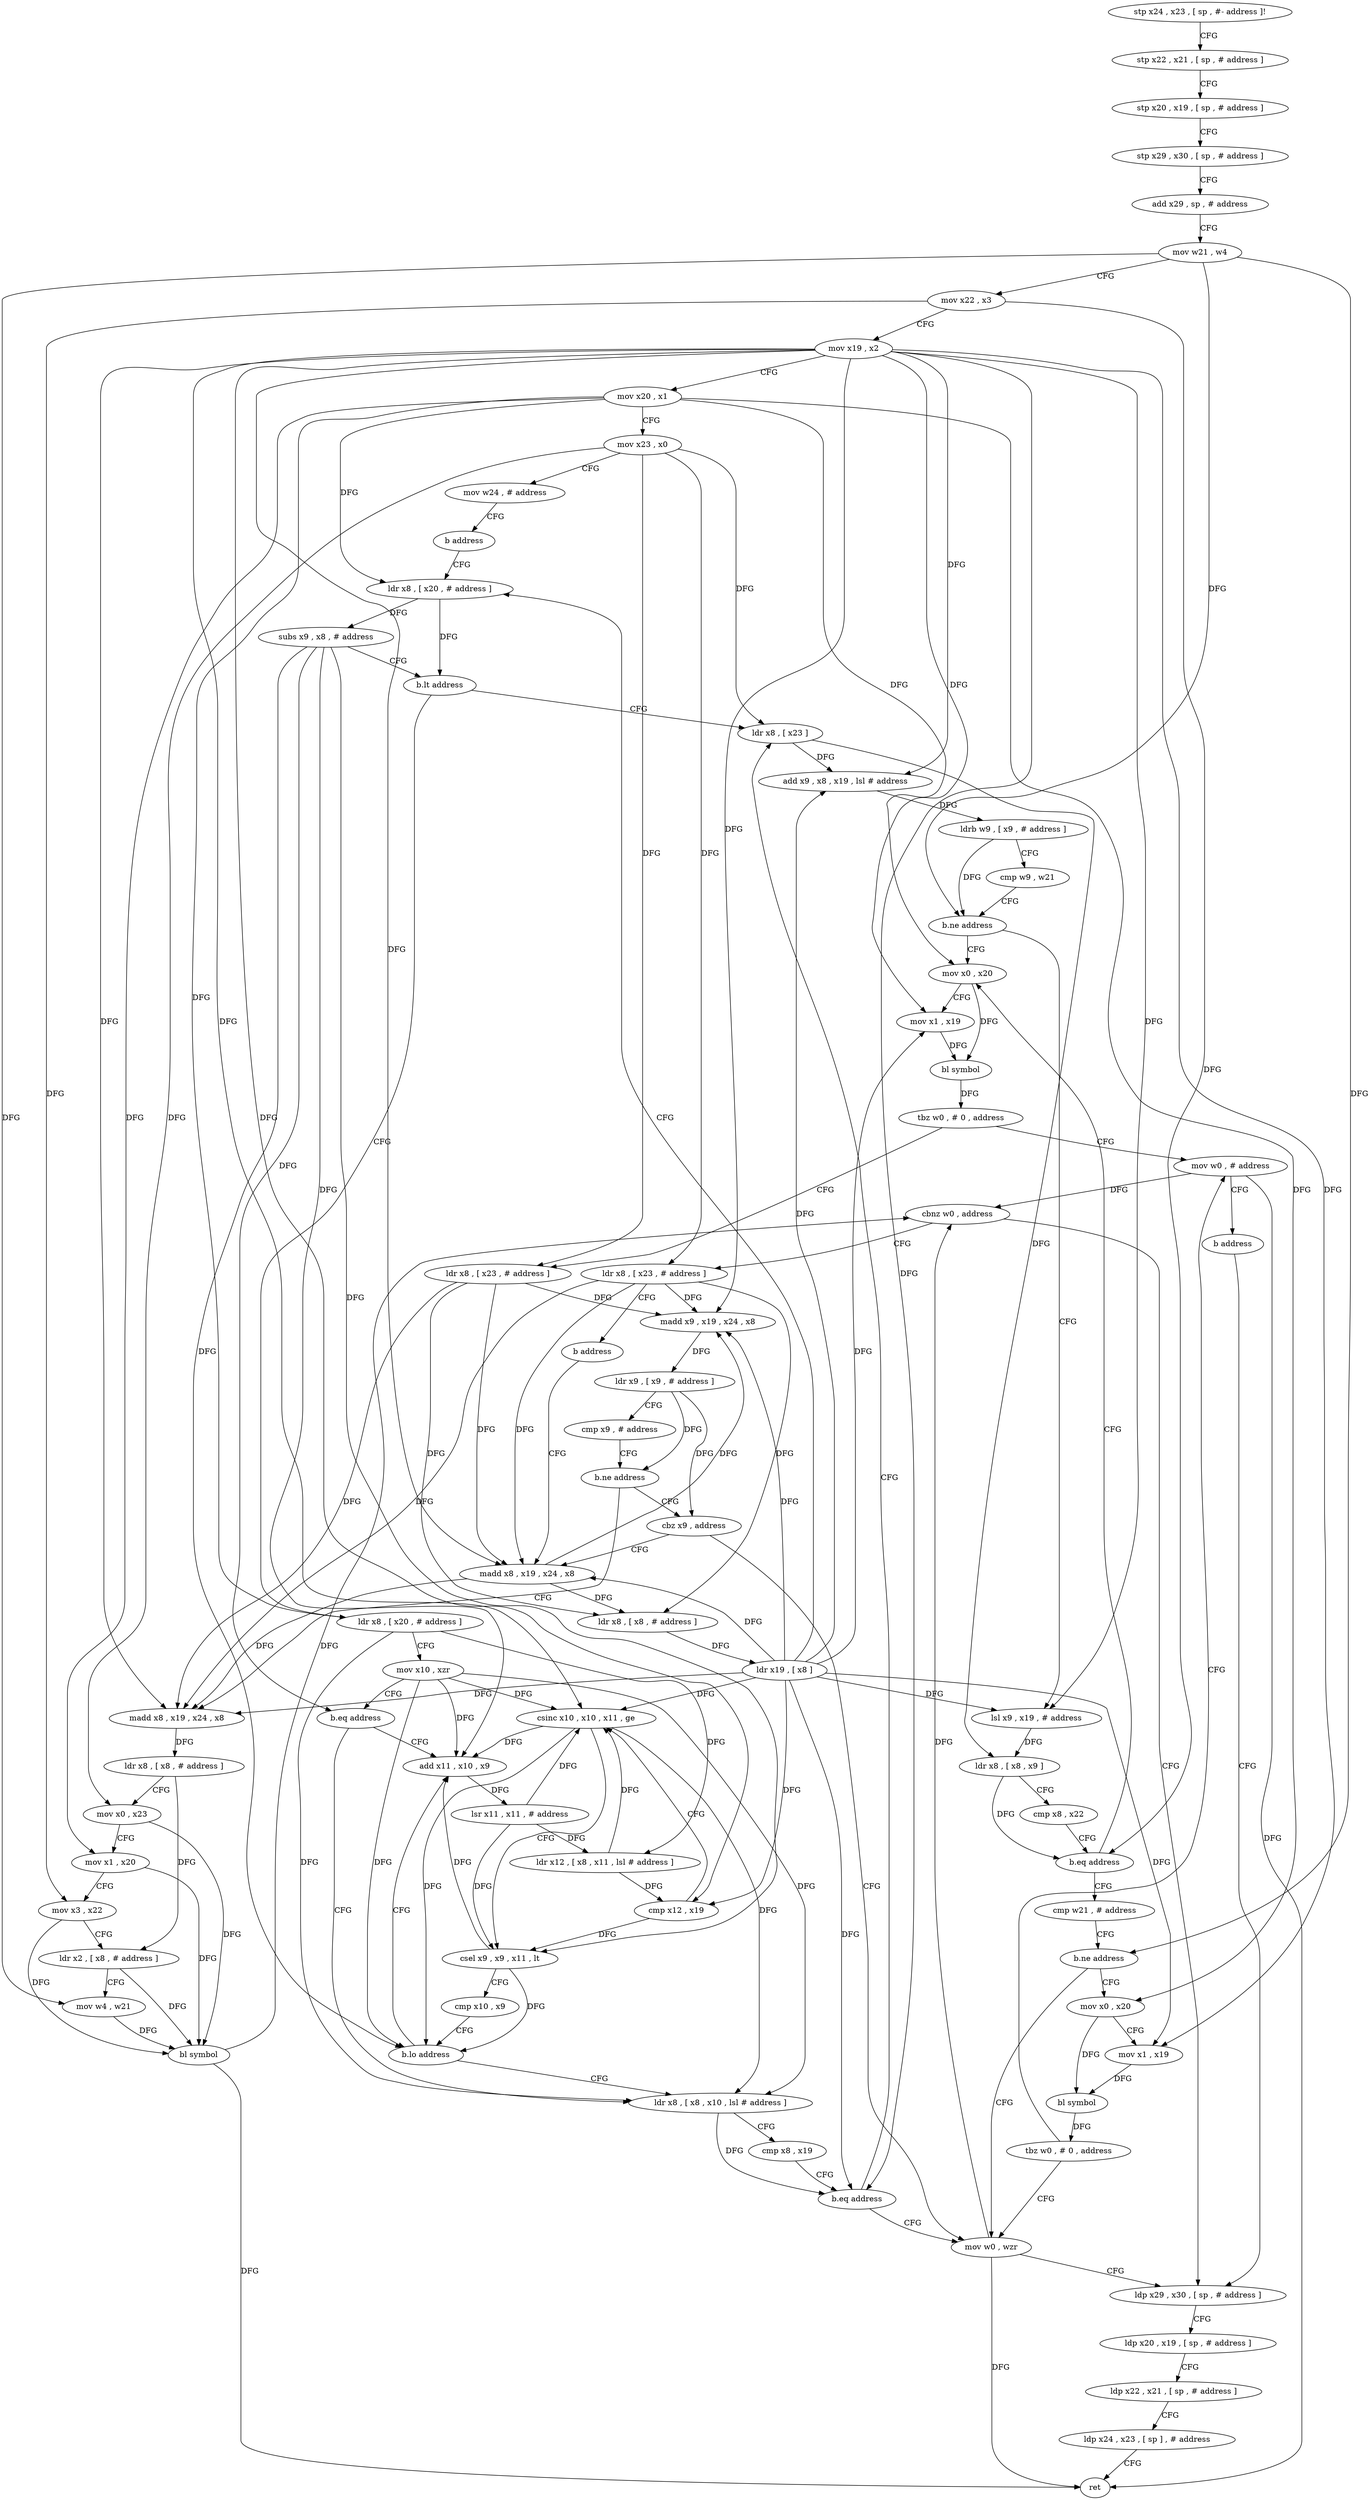digraph "func" {
"4268776" [label = "stp x24 , x23 , [ sp , #- address ]!" ]
"4268780" [label = "stp x22 , x21 , [ sp , # address ]" ]
"4268784" [label = "stp x20 , x19 , [ sp , # address ]" ]
"4268788" [label = "stp x29 , x30 , [ sp , # address ]" ]
"4268792" [label = "add x29 , sp , # address" ]
"4268796" [label = "mov w21 , w4" ]
"4268800" [label = "mov x22 , x3" ]
"4268804" [label = "mov x19 , x2" ]
"4268808" [label = "mov x20 , x1" ]
"4268812" [label = "mov x23 , x0" ]
"4268816" [label = "mov w24 , # address" ]
"4268820" [label = "b address" ]
"4268840" [label = "ldr x8 , [ x20 , # address ]" ]
"4268844" [label = "subs x9 , x8 , # address" ]
"4268848" [label = "b.lt address" ]
"4268908" [label = "ldr x8 , [ x23 ]" ]
"4268852" [label = "ldr x8 , [ x20 , # address ]" ]
"4268912" [label = "add x9 , x8 , x19 , lsl # address" ]
"4268916" [label = "ldrb w9 , [ x9 , # address ]" ]
"4268920" [label = "cmp w9 , w21" ]
"4268924" [label = "b.ne address" ]
"4268944" [label = "mov x0 , x20" ]
"4268928" [label = "lsl x9 , x19 , # address" ]
"4268856" [label = "mov x10 , xzr" ]
"4268860" [label = "b.eq address" ]
"4268896" [label = "ldr x8 , [ x8 , x10 , lsl # address ]" ]
"4268864" [label = "add x11 , x10 , x9" ]
"4268948" [label = "mov x1 , x19" ]
"4268952" [label = "bl symbol" ]
"4268956" [label = "tbz w0 , # 0 , address" ]
"4269072" [label = "mov w0 , # address" ]
"4268960" [label = "ldr x8 , [ x23 , # address ]" ]
"4268932" [label = "ldr x8 , [ x8 , x9 ]" ]
"4268936" [label = "cmp x8 , x22" ]
"4268940" [label = "b.eq address" ]
"4269024" [label = "cmp w21 , # address" ]
"4268900" [label = "cmp x8 , x19" ]
"4268904" [label = "b.eq address" ]
"4269048" [label = "mov w0 , wzr" ]
"4268868" [label = "lsr x11 , x11 , # address" ]
"4268872" [label = "ldr x12 , [ x8 , x11 , lsl # address ]" ]
"4268876" [label = "cmp x12 , x19" ]
"4268880" [label = "csinc x10 , x10 , x11 , ge" ]
"4268884" [label = "csel x9 , x9 , x11 , lt" ]
"4268888" [label = "cmp x10 , x9" ]
"4268892" [label = "b.lo address" ]
"4269076" [label = "b address" ]
"4269052" [label = "ldp x29 , x30 , [ sp , # address ]" ]
"4268964" [label = "madd x9 , x19 , x24 , x8" ]
"4268968" [label = "ldr x9 , [ x9 , # address ]" ]
"4268972" [label = "cmp x9 , # address" ]
"4268976" [label = "b.ne address" ]
"4268824" [label = "cbz x9 , address" ]
"4268980" [label = "madd x8 , x19 , x24 , x8" ]
"4269028" [label = "b.ne address" ]
"4269032" [label = "mov x0 , x20" ]
"4269056" [label = "ldp x20 , x19 , [ sp , # address ]" ]
"4269060" [label = "ldp x22 , x21 , [ sp , # address ]" ]
"4269064" [label = "ldp x24 , x23 , [ sp ] , # address" ]
"4269068" [label = "ret" ]
"4268828" [label = "madd x8 , x19 , x24 , x8" ]
"4268984" [label = "ldr x8 , [ x8 , # address ]" ]
"4268988" [label = "mov x0 , x23" ]
"4268992" [label = "mov x1 , x20" ]
"4268996" [label = "mov x3 , x22" ]
"4269000" [label = "ldr x2 , [ x8 , # address ]" ]
"4269004" [label = "mov w4 , w21" ]
"4269008" [label = "bl symbol" ]
"4269012" [label = "cbnz w0 , address" ]
"4269016" [label = "ldr x8 , [ x23 , # address ]" ]
"4269036" [label = "mov x1 , x19" ]
"4269040" [label = "bl symbol" ]
"4269044" [label = "tbz w0 , # 0 , address" ]
"4268832" [label = "ldr x8 , [ x8 , # address ]" ]
"4268836" [label = "ldr x19 , [ x8 ]" ]
"4269020" [label = "b address" ]
"4268776" -> "4268780" [ label = "CFG" ]
"4268780" -> "4268784" [ label = "CFG" ]
"4268784" -> "4268788" [ label = "CFG" ]
"4268788" -> "4268792" [ label = "CFG" ]
"4268792" -> "4268796" [ label = "CFG" ]
"4268796" -> "4268800" [ label = "CFG" ]
"4268796" -> "4268924" [ label = "DFG" ]
"4268796" -> "4269028" [ label = "DFG" ]
"4268796" -> "4269004" [ label = "DFG" ]
"4268800" -> "4268804" [ label = "CFG" ]
"4268800" -> "4268940" [ label = "DFG" ]
"4268800" -> "4268996" [ label = "DFG" ]
"4268804" -> "4268808" [ label = "CFG" ]
"4268804" -> "4268912" [ label = "DFG" ]
"4268804" -> "4268948" [ label = "DFG" ]
"4268804" -> "4268928" [ label = "DFG" ]
"4268804" -> "4268904" [ label = "DFG" ]
"4268804" -> "4268876" [ label = "DFG" ]
"4268804" -> "4268880" [ label = "DFG" ]
"4268804" -> "4268964" [ label = "DFG" ]
"4268804" -> "4268980" [ label = "DFG" ]
"4268804" -> "4269036" [ label = "DFG" ]
"4268804" -> "4268828" [ label = "DFG" ]
"4268808" -> "4268812" [ label = "CFG" ]
"4268808" -> "4268840" [ label = "DFG" ]
"4268808" -> "4268852" [ label = "DFG" ]
"4268808" -> "4268944" [ label = "DFG" ]
"4268808" -> "4268992" [ label = "DFG" ]
"4268808" -> "4269032" [ label = "DFG" ]
"4268812" -> "4268816" [ label = "CFG" ]
"4268812" -> "4268908" [ label = "DFG" ]
"4268812" -> "4268960" [ label = "DFG" ]
"4268812" -> "4268988" [ label = "DFG" ]
"4268812" -> "4269016" [ label = "DFG" ]
"4268816" -> "4268820" [ label = "CFG" ]
"4268820" -> "4268840" [ label = "CFG" ]
"4268840" -> "4268844" [ label = "DFG" ]
"4268840" -> "4268848" [ label = "DFG" ]
"4268844" -> "4268848" [ label = "CFG" ]
"4268844" -> "4268864" [ label = "DFG" ]
"4268844" -> "4268884" [ label = "DFG" ]
"4268844" -> "4268892" [ label = "DFG" ]
"4268844" -> "4268860" [ label = "DFG" ]
"4268848" -> "4268908" [ label = "CFG" ]
"4268848" -> "4268852" [ label = "CFG" ]
"4268908" -> "4268912" [ label = "DFG" ]
"4268908" -> "4268932" [ label = "DFG" ]
"4268852" -> "4268856" [ label = "CFG" ]
"4268852" -> "4268896" [ label = "DFG" ]
"4268852" -> "4268872" [ label = "DFG" ]
"4268912" -> "4268916" [ label = "DFG" ]
"4268916" -> "4268920" [ label = "CFG" ]
"4268916" -> "4268924" [ label = "DFG" ]
"4268920" -> "4268924" [ label = "CFG" ]
"4268924" -> "4268944" [ label = "CFG" ]
"4268924" -> "4268928" [ label = "CFG" ]
"4268944" -> "4268948" [ label = "CFG" ]
"4268944" -> "4268952" [ label = "DFG" ]
"4268928" -> "4268932" [ label = "DFG" ]
"4268856" -> "4268860" [ label = "CFG" ]
"4268856" -> "4268896" [ label = "DFG" ]
"4268856" -> "4268864" [ label = "DFG" ]
"4268856" -> "4268880" [ label = "DFG" ]
"4268856" -> "4268892" [ label = "DFG" ]
"4268860" -> "4268896" [ label = "CFG" ]
"4268860" -> "4268864" [ label = "CFG" ]
"4268896" -> "4268900" [ label = "CFG" ]
"4268896" -> "4268904" [ label = "DFG" ]
"4268864" -> "4268868" [ label = "DFG" ]
"4268948" -> "4268952" [ label = "DFG" ]
"4268952" -> "4268956" [ label = "DFG" ]
"4268956" -> "4269072" [ label = "CFG" ]
"4268956" -> "4268960" [ label = "CFG" ]
"4269072" -> "4269076" [ label = "CFG" ]
"4269072" -> "4269068" [ label = "DFG" ]
"4269072" -> "4269012" [ label = "DFG" ]
"4268960" -> "4268964" [ label = "DFG" ]
"4268960" -> "4268980" [ label = "DFG" ]
"4268960" -> "4268828" [ label = "DFG" ]
"4268960" -> "4268832" [ label = "DFG" ]
"4268932" -> "4268936" [ label = "CFG" ]
"4268932" -> "4268940" [ label = "DFG" ]
"4268936" -> "4268940" [ label = "CFG" ]
"4268940" -> "4269024" [ label = "CFG" ]
"4268940" -> "4268944" [ label = "CFG" ]
"4269024" -> "4269028" [ label = "CFG" ]
"4268900" -> "4268904" [ label = "CFG" ]
"4268904" -> "4269048" [ label = "CFG" ]
"4268904" -> "4268908" [ label = "CFG" ]
"4269048" -> "4269052" [ label = "CFG" ]
"4269048" -> "4269068" [ label = "DFG" ]
"4269048" -> "4269012" [ label = "DFG" ]
"4268868" -> "4268872" [ label = "DFG" ]
"4268868" -> "4268880" [ label = "DFG" ]
"4268868" -> "4268884" [ label = "DFG" ]
"4268872" -> "4268876" [ label = "DFG" ]
"4268872" -> "4268880" [ label = "DFG" ]
"4268876" -> "4268880" [ label = "CFG" ]
"4268876" -> "4268884" [ label = "DFG" ]
"4268880" -> "4268884" [ label = "CFG" ]
"4268880" -> "4268896" [ label = "DFG" ]
"4268880" -> "4268864" [ label = "DFG" ]
"4268880" -> "4268892" [ label = "DFG" ]
"4268884" -> "4268888" [ label = "CFG" ]
"4268884" -> "4268864" [ label = "DFG" ]
"4268884" -> "4268892" [ label = "DFG" ]
"4268888" -> "4268892" [ label = "CFG" ]
"4268892" -> "4268864" [ label = "CFG" ]
"4268892" -> "4268896" [ label = "CFG" ]
"4269076" -> "4269052" [ label = "CFG" ]
"4269052" -> "4269056" [ label = "CFG" ]
"4268964" -> "4268968" [ label = "DFG" ]
"4268968" -> "4268972" [ label = "CFG" ]
"4268968" -> "4268976" [ label = "DFG" ]
"4268968" -> "4268824" [ label = "DFG" ]
"4268972" -> "4268976" [ label = "CFG" ]
"4268976" -> "4268824" [ label = "CFG" ]
"4268976" -> "4268980" [ label = "CFG" ]
"4268824" -> "4269048" [ label = "CFG" ]
"4268824" -> "4268828" [ label = "CFG" ]
"4268980" -> "4268984" [ label = "DFG" ]
"4269028" -> "4269048" [ label = "CFG" ]
"4269028" -> "4269032" [ label = "CFG" ]
"4269032" -> "4269036" [ label = "CFG" ]
"4269032" -> "4269040" [ label = "DFG" ]
"4269056" -> "4269060" [ label = "CFG" ]
"4269060" -> "4269064" [ label = "CFG" ]
"4269064" -> "4269068" [ label = "CFG" ]
"4268828" -> "4268832" [ label = "DFG" ]
"4268828" -> "4268964" [ label = "DFG" ]
"4268828" -> "4268980" [ label = "DFG" ]
"4268984" -> "4268988" [ label = "CFG" ]
"4268984" -> "4269000" [ label = "DFG" ]
"4268988" -> "4268992" [ label = "CFG" ]
"4268988" -> "4269008" [ label = "DFG" ]
"4268992" -> "4268996" [ label = "CFG" ]
"4268992" -> "4269008" [ label = "DFG" ]
"4268996" -> "4269000" [ label = "CFG" ]
"4268996" -> "4269008" [ label = "DFG" ]
"4269000" -> "4269004" [ label = "CFG" ]
"4269000" -> "4269008" [ label = "DFG" ]
"4269004" -> "4269008" [ label = "DFG" ]
"4269008" -> "4269012" [ label = "DFG" ]
"4269008" -> "4269068" [ label = "DFG" ]
"4269012" -> "4269052" [ label = "CFG" ]
"4269012" -> "4269016" [ label = "CFG" ]
"4269016" -> "4269020" [ label = "CFG" ]
"4269016" -> "4268832" [ label = "DFG" ]
"4269016" -> "4268964" [ label = "DFG" ]
"4269016" -> "4268980" [ label = "DFG" ]
"4269016" -> "4268828" [ label = "DFG" ]
"4269036" -> "4269040" [ label = "DFG" ]
"4269040" -> "4269044" [ label = "DFG" ]
"4269044" -> "4269072" [ label = "CFG" ]
"4269044" -> "4269048" [ label = "CFG" ]
"4268832" -> "4268836" [ label = "DFG" ]
"4268836" -> "4268840" [ label = "CFG" ]
"4268836" -> "4268912" [ label = "DFG" ]
"4268836" -> "4268948" [ label = "DFG" ]
"4268836" -> "4268928" [ label = "DFG" ]
"4268836" -> "4268904" [ label = "DFG" ]
"4268836" -> "4268876" [ label = "DFG" ]
"4268836" -> "4268880" [ label = "DFG" ]
"4268836" -> "4268964" [ label = "DFG" ]
"4268836" -> "4268980" [ label = "DFG" ]
"4268836" -> "4269036" [ label = "DFG" ]
"4268836" -> "4268828" [ label = "DFG" ]
"4269020" -> "4268828" [ label = "CFG" ]
}

